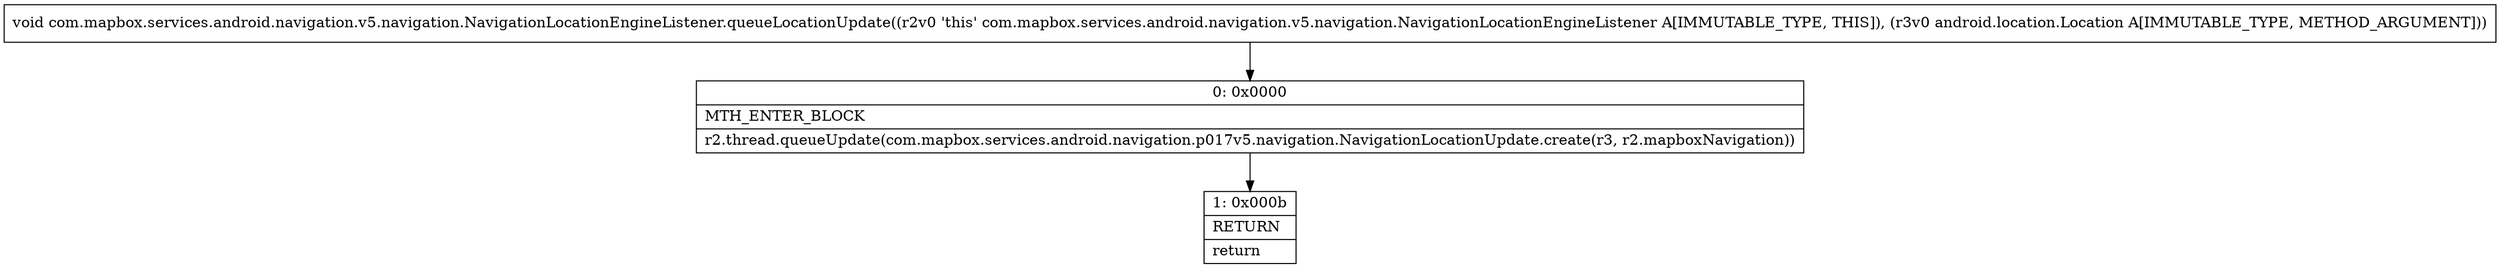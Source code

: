 digraph "CFG forcom.mapbox.services.android.navigation.v5.navigation.NavigationLocationEngineListener.queueLocationUpdate(Landroid\/location\/Location;)V" {
Node_0 [shape=record,label="{0\:\ 0x0000|MTH_ENTER_BLOCK\l|r2.thread.queueUpdate(com.mapbox.services.android.navigation.p017v5.navigation.NavigationLocationUpdate.create(r3, r2.mapboxNavigation))\l}"];
Node_1 [shape=record,label="{1\:\ 0x000b|RETURN\l|return\l}"];
MethodNode[shape=record,label="{void com.mapbox.services.android.navigation.v5.navigation.NavigationLocationEngineListener.queueLocationUpdate((r2v0 'this' com.mapbox.services.android.navigation.v5.navigation.NavigationLocationEngineListener A[IMMUTABLE_TYPE, THIS]), (r3v0 android.location.Location A[IMMUTABLE_TYPE, METHOD_ARGUMENT])) }"];
MethodNode -> Node_0;
Node_0 -> Node_1;
}

